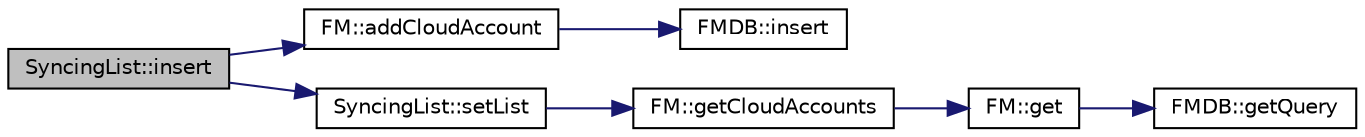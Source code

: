 digraph "SyncingList::insert"
{
 // INTERACTIVE_SVG=YES
 // LATEX_PDF_SIZE
  edge [fontname="Helvetica",fontsize="10",labelfontname="Helvetica",labelfontsize="10"];
  node [fontname="Helvetica",fontsize="10",shape=record];
  rankdir="LR";
  Node8 [label="SyncingList::insert",height=0.2,width=0.4,color="black", fillcolor="grey75", style="filled", fontcolor="black",tooltip=" "];
  Node8 -> Node9 [color="midnightblue",fontsize="10",style="solid",fontname="Helvetica"];
  Node9 [label="FM::addCloudAccount",height=0.2,width=0.4,color="black", fillcolor="white", style="filled",URL="$class_f_m.html#a1201909fe2de45de5b26ac2455fa7462",tooltip=" "];
  Node9 -> Node10 [color="midnightblue",fontsize="10",style="solid",fontname="Helvetica"];
  Node10 [label="FMDB::insert",height=0.2,width=0.4,color="black", fillcolor="white", style="filled",URL="$class_f_m_d_b.html#afc495c661d1e3d4305daf8380d027c59",tooltip=" "];
  Node8 -> Node11 [color="midnightblue",fontsize="10",style="solid",fontname="Helvetica"];
  Node11 [label="SyncingList::setList",height=0.2,width=0.4,color="black", fillcolor="white", style="filled",URL="$class_syncing_list.html#aa544983e95535d286dbdf99480c607c5",tooltip=" "];
  Node11 -> Node12 [color="midnightblue",fontsize="10",style="solid",fontname="Helvetica"];
  Node12 [label="FM::getCloudAccounts",height=0.2,width=0.4,color="black", fillcolor="white", style="filled",URL="$class_f_m.html#ab35ae365933e06aeafb9e7e60d0484e3",tooltip=" "];
  Node12 -> Node13 [color="midnightblue",fontsize="10",style="solid",fontname="Helvetica"];
  Node13 [label="FM::get",height=0.2,width=0.4,color="black", fillcolor="white", style="filled",URL="$class_f_m.html#a8d5fbc7b4e91a588e0b84d01ca221def",tooltip=" "];
  Node13 -> Node14 [color="midnightblue",fontsize="10",style="solid",fontname="Helvetica"];
  Node14 [label="FMDB::getQuery",height=0.2,width=0.4,color="black", fillcolor="white", style="filled",URL="$class_f_m_d_b.html#add4db2d5a6ea1f0cda68a3310a5e4371",tooltip=" "];
}
